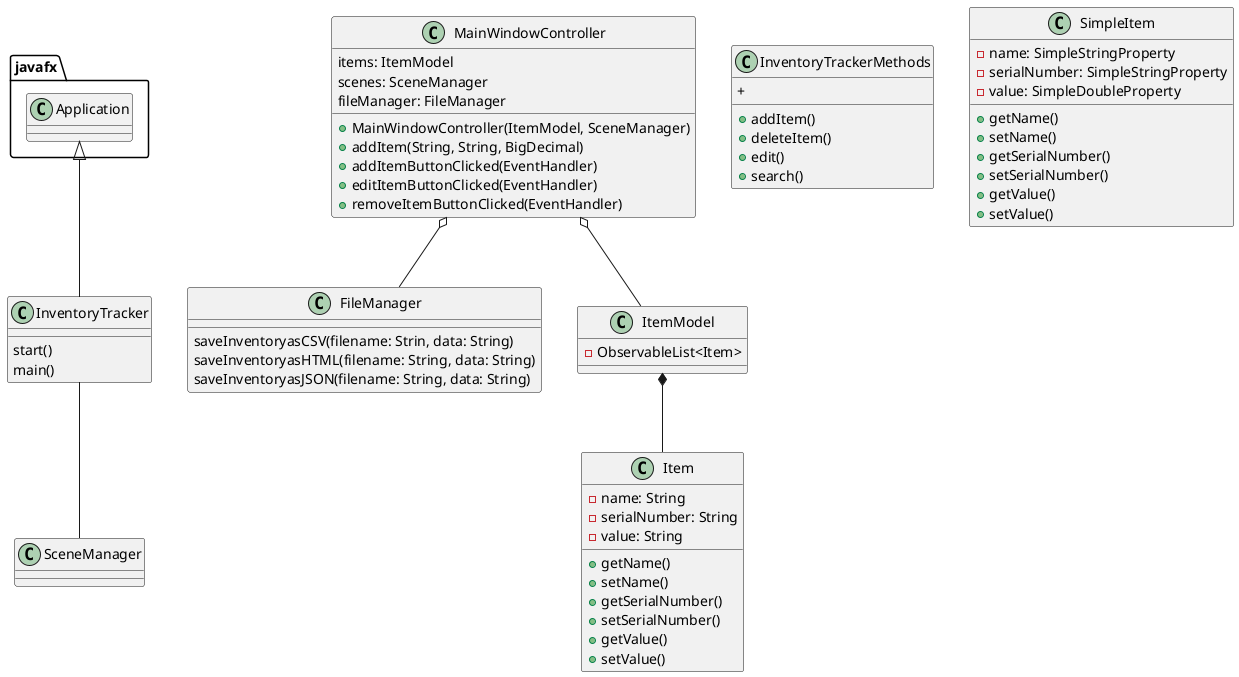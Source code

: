 @startuml
'https://plantuml.com/class-diagram

class InventoryTracker {
    start()
    main()
}

class MainWindowController {
    items: ItemModel
    scenes: SceneManager
    fileManager: FileManager
    + MainWindowController(ItemModel, SceneManager)
    + addItem(String, String, BigDecimal)
    + addItemButtonClicked(EventHandler)
    + editItemButtonClicked(EventHandler)
    + removeItemButtonClicked(EventHandler)

}

class InventoryTrackerMethods {
    +addItem()
    +deleteItem()
    +edit()
    +search()
    +


}


class FileManager {
    saveInventoryasCSV(filename: Strin, data: String)
    saveInventoryasHTML(filename: String, data: String)
    saveInventoryasJSON(filename: String, data: String)
   }



class ItemModel {
    - ObservableList<Item>
}

class Item {
    - name: String
    - serialNumber: String
    - value: String

    +getName()
    +setName()
    +getSerialNumber()
    +setSerialNumber()
    +getValue()
    +setValue()
}

class SimpleItem {
    - name: SimpleStringProperty
    - serialNumber: SimpleStringProperty
    - value: SimpleDoubleProperty

    +getName()
    +setName()
    +getSerialNumber()
    +setSerialNumber()
    +getValue()
    +setValue()
}

InventoryTracker -- SceneManager
javafx.Application <|-- InventoryTracker

MainWindowController o-- ItemModel

MainWindowController o-- FileManager
ItemModel *-- Item
@enduml